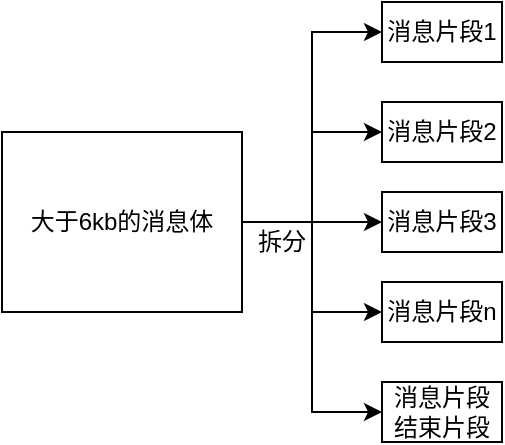 <mxfile version="14.9.0" type="github">
  <diagram id="UZE03G0BqMUAxh_gwTr7" name="Page-1">
    <mxGraphModel dx="1426" dy="826" grid="1" gridSize="10" guides="1" tooltips="1" connect="1" arrows="1" fold="1" page="1" pageScale="1" pageWidth="827" pageHeight="1169" math="0" shadow="0">
      <root>
        <mxCell id="0" />
        <mxCell id="1" parent="0" />
        <mxCell id="NFHJqEvnJZdB59KvZJz6-7" style="edgeStyle=orthogonalEdgeStyle;rounded=0;orthogonalLoop=1;jettySize=auto;html=1;entryX=0;entryY=0.5;entryDx=0;entryDy=0;" edge="1" parent="1" source="NFHJqEvnJZdB59KvZJz6-1" target="NFHJqEvnJZdB59KvZJz6-2">
          <mxGeometry relative="1" as="geometry" />
        </mxCell>
        <mxCell id="NFHJqEvnJZdB59KvZJz6-8" style="edgeStyle=orthogonalEdgeStyle;rounded=0;orthogonalLoop=1;jettySize=auto;html=1;entryX=0;entryY=0.5;entryDx=0;entryDy=0;" edge="1" parent="1" source="NFHJqEvnJZdB59KvZJz6-1" target="NFHJqEvnJZdB59KvZJz6-3">
          <mxGeometry relative="1" as="geometry" />
        </mxCell>
        <mxCell id="NFHJqEvnJZdB59KvZJz6-9" style="edgeStyle=orthogonalEdgeStyle;rounded=0;orthogonalLoop=1;jettySize=auto;html=1;entryX=0;entryY=0.5;entryDx=0;entryDy=0;" edge="1" parent="1" source="NFHJqEvnJZdB59KvZJz6-1" target="NFHJqEvnJZdB59KvZJz6-4">
          <mxGeometry relative="1" as="geometry" />
        </mxCell>
        <mxCell id="NFHJqEvnJZdB59KvZJz6-10" style="edgeStyle=orthogonalEdgeStyle;rounded=0;orthogonalLoop=1;jettySize=auto;html=1;entryX=0;entryY=0.5;entryDx=0;entryDy=0;" edge="1" parent="1" source="NFHJqEvnJZdB59KvZJz6-1" target="NFHJqEvnJZdB59KvZJz6-5">
          <mxGeometry relative="1" as="geometry" />
        </mxCell>
        <mxCell id="NFHJqEvnJZdB59KvZJz6-11" style="edgeStyle=orthogonalEdgeStyle;rounded=0;orthogonalLoop=1;jettySize=auto;html=1;entryX=0;entryY=0.5;entryDx=0;entryDy=0;" edge="1" parent="1" source="NFHJqEvnJZdB59KvZJz6-1" target="NFHJqEvnJZdB59KvZJz6-6">
          <mxGeometry relative="1" as="geometry" />
        </mxCell>
        <mxCell id="NFHJqEvnJZdB59KvZJz6-1" value="大于6kb的消息体" style="rounded=0;whiteSpace=wrap;html=1;" vertex="1" parent="1">
          <mxGeometry x="10" y="355" width="120" height="90" as="geometry" />
        </mxCell>
        <mxCell id="NFHJqEvnJZdB59KvZJz6-2" value="消息片段1" style="rounded=0;whiteSpace=wrap;html=1;" vertex="1" parent="1">
          <mxGeometry x="200" y="290" width="60" height="30" as="geometry" />
        </mxCell>
        <mxCell id="NFHJqEvnJZdB59KvZJz6-3" value="消息片段2" style="rounded=0;whiteSpace=wrap;html=1;" vertex="1" parent="1">
          <mxGeometry x="200" y="340" width="60" height="30" as="geometry" />
        </mxCell>
        <mxCell id="NFHJqEvnJZdB59KvZJz6-4" value="消息片段3" style="rounded=0;whiteSpace=wrap;html=1;" vertex="1" parent="1">
          <mxGeometry x="200" y="385" width="60" height="30" as="geometry" />
        </mxCell>
        <mxCell id="NFHJqEvnJZdB59KvZJz6-5" value="消息片段n" style="rounded=0;whiteSpace=wrap;html=1;" vertex="1" parent="1">
          <mxGeometry x="200" y="430" width="60" height="30" as="geometry" />
        </mxCell>
        <mxCell id="NFHJqEvnJZdB59KvZJz6-6" value="消息片段&lt;br&gt;结束片段" style="rounded=0;whiteSpace=wrap;html=1;" vertex="1" parent="1">
          <mxGeometry x="200" y="480" width="60" height="30" as="geometry" />
        </mxCell>
        <mxCell id="NFHJqEvnJZdB59KvZJz6-12" value="拆分" style="text;html=1;strokeColor=none;fillColor=none;align=center;verticalAlign=middle;whiteSpace=wrap;rounded=0;" vertex="1" parent="1">
          <mxGeometry x="130" y="400" width="40" height="20" as="geometry" />
        </mxCell>
      </root>
    </mxGraphModel>
  </diagram>
</mxfile>
